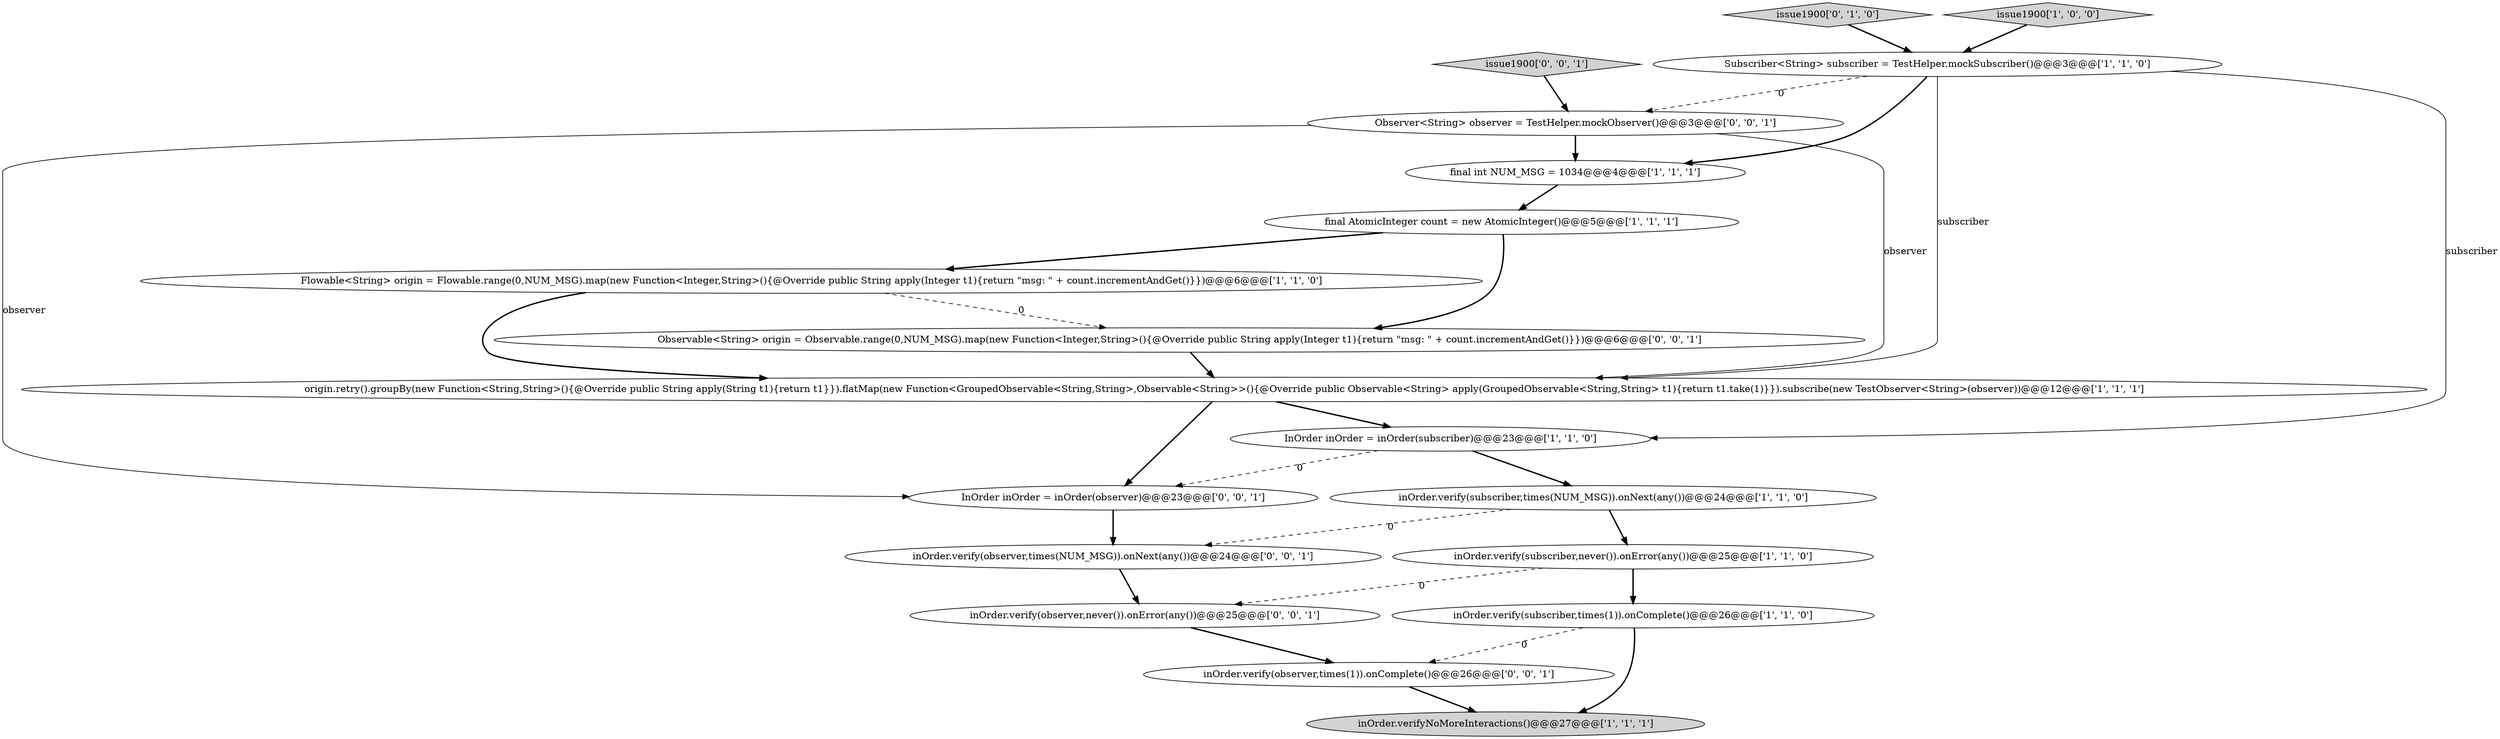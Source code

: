 digraph {
0 [style = filled, label = "Subscriber<String> subscriber = TestHelper.mockSubscriber()@@@3@@@['1', '1', '0']", fillcolor = white, shape = ellipse image = "AAA0AAABBB1BBB"];
5 [style = filled, label = "InOrder inOrder = inOrder(subscriber)@@@23@@@['1', '1', '0']", fillcolor = white, shape = ellipse image = "AAA0AAABBB1BBB"];
15 [style = filled, label = "inOrder.verify(observer,never()).onError(any())@@@25@@@['0', '0', '1']", fillcolor = white, shape = ellipse image = "AAA0AAABBB3BBB"];
1 [style = filled, label = "final int NUM_MSG = 1034@@@4@@@['1', '1', '1']", fillcolor = white, shape = ellipse image = "AAA0AAABBB1BBB"];
16 [style = filled, label = "InOrder inOrder = inOrder(observer)@@@23@@@['0', '0', '1']", fillcolor = white, shape = ellipse image = "AAA0AAABBB3BBB"];
7 [style = filled, label = "inOrder.verifyNoMoreInteractions()@@@27@@@['1', '1', '1']", fillcolor = lightgray, shape = ellipse image = "AAA0AAABBB1BBB"];
17 [style = filled, label = "inOrder.verify(observer,times(NUM_MSG)).onNext(any())@@@24@@@['0', '0', '1']", fillcolor = white, shape = ellipse image = "AAA0AAABBB3BBB"];
4 [style = filled, label = "inOrder.verify(subscriber,never()).onError(any())@@@25@@@['1', '1', '0']", fillcolor = white, shape = ellipse image = "AAA0AAABBB1BBB"];
13 [style = filled, label = "Observable<String> origin = Observable.range(0,NUM_MSG).map(new Function<Integer,String>(){@Override public String apply(Integer t1){return \"msg: \" + count.incrementAndGet()}})@@@6@@@['0', '0', '1']", fillcolor = white, shape = ellipse image = "AAA0AAABBB3BBB"];
9 [style = filled, label = "origin.retry().groupBy(new Function<String,String>(){@Override public String apply(String t1){return t1}}).flatMap(new Function<GroupedObservable<String,String>,Observable<String>>(){@Override public Observable<String> apply(GroupedObservable<String,String> t1){return t1.take(1)}}).subscribe(new TestObserver<String>(observer))@@@12@@@['1', '1', '1']", fillcolor = white, shape = ellipse image = "AAA0AAABBB1BBB"];
12 [style = filled, label = "Observer<String> observer = TestHelper.mockObserver()@@@3@@@['0', '0', '1']", fillcolor = white, shape = ellipse image = "AAA0AAABBB3BBB"];
10 [style = filled, label = "Flowable<String> origin = Flowable.range(0,NUM_MSG).map(new Function<Integer,String>(){@Override public String apply(Integer t1){return \"msg: \" + count.incrementAndGet()}})@@@6@@@['1', '1', '0']", fillcolor = white, shape = ellipse image = "AAA0AAABBB1BBB"];
14 [style = filled, label = "inOrder.verify(observer,times(1)).onComplete()@@@26@@@['0', '0', '1']", fillcolor = white, shape = ellipse image = "AAA0AAABBB3BBB"];
2 [style = filled, label = "inOrder.verify(subscriber,times(NUM_MSG)).onNext(any())@@@24@@@['1', '1', '0']", fillcolor = white, shape = ellipse image = "AAA0AAABBB1BBB"];
11 [style = filled, label = "issue1900['0', '1', '0']", fillcolor = lightgray, shape = diamond image = "AAA0AAABBB2BBB"];
8 [style = filled, label = "issue1900['1', '0', '0']", fillcolor = lightgray, shape = diamond image = "AAA0AAABBB1BBB"];
18 [style = filled, label = "issue1900['0', '0', '1']", fillcolor = lightgray, shape = diamond image = "AAA0AAABBB3BBB"];
6 [style = filled, label = "inOrder.verify(subscriber,times(1)).onComplete()@@@26@@@['1', '1', '0']", fillcolor = white, shape = ellipse image = "AAA0AAABBB1BBB"];
3 [style = filled, label = "final AtomicInteger count = new AtomicInteger()@@@5@@@['1', '1', '1']", fillcolor = white, shape = ellipse image = "AAA0AAABBB1BBB"];
5->2 [style = bold, label=""];
3->10 [style = bold, label=""];
4->6 [style = bold, label=""];
14->7 [style = bold, label=""];
5->16 [style = dashed, label="0"];
2->4 [style = bold, label=""];
8->0 [style = bold, label=""];
6->14 [style = dashed, label="0"];
10->9 [style = bold, label=""];
2->17 [style = dashed, label="0"];
9->16 [style = bold, label=""];
11->0 [style = bold, label=""];
12->1 [style = bold, label=""];
4->15 [style = dashed, label="0"];
0->9 [style = solid, label="subscriber"];
3->13 [style = bold, label=""];
0->1 [style = bold, label=""];
12->9 [style = solid, label="observer"];
1->3 [style = bold, label=""];
17->15 [style = bold, label=""];
15->14 [style = bold, label=""];
16->17 [style = bold, label=""];
13->9 [style = bold, label=""];
18->12 [style = bold, label=""];
12->16 [style = solid, label="observer"];
6->7 [style = bold, label=""];
9->5 [style = bold, label=""];
10->13 [style = dashed, label="0"];
0->5 [style = solid, label="subscriber"];
0->12 [style = dashed, label="0"];
}
